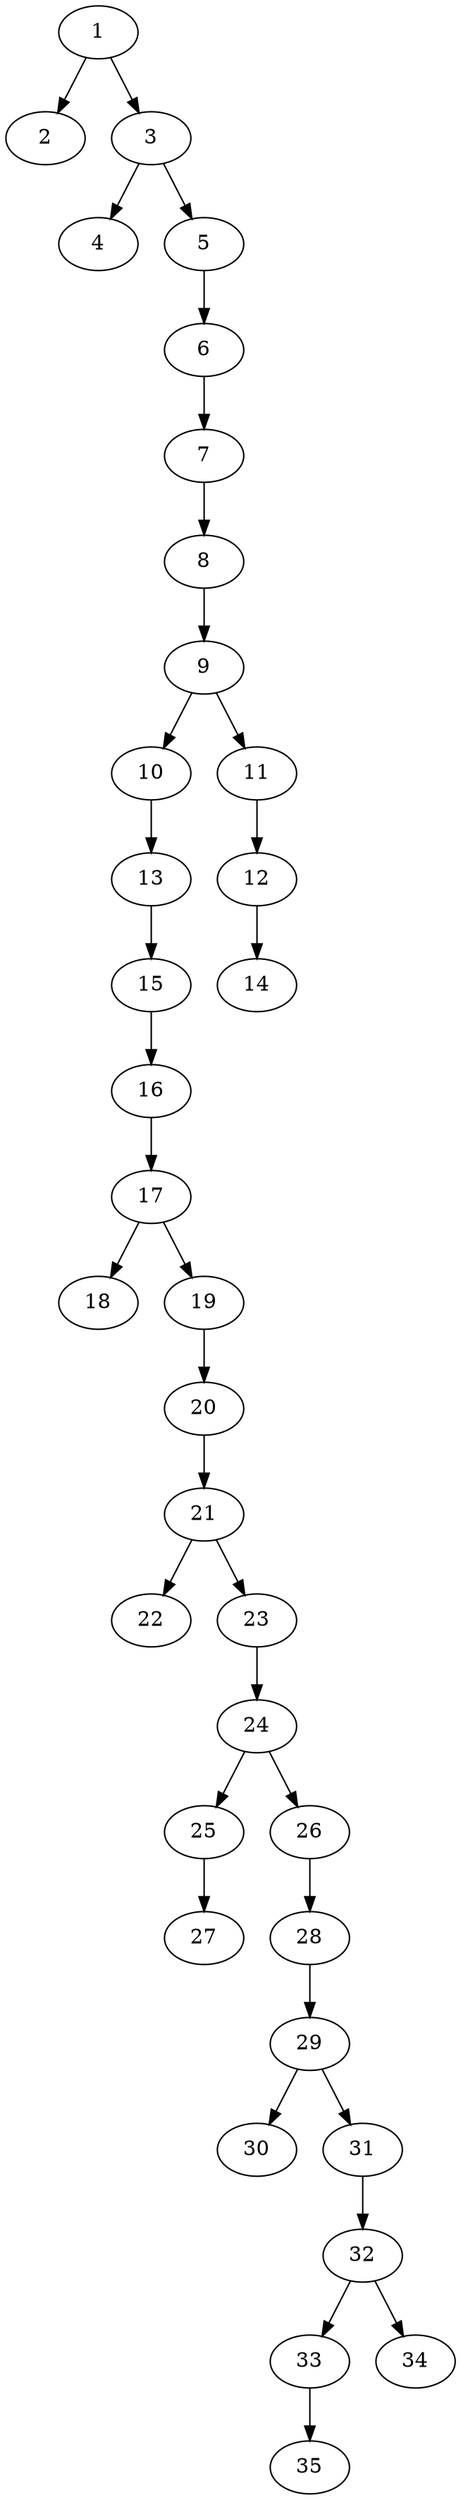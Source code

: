 // DAG automatically generated by daggen at Thu Oct  3 14:05:38 2019
// ./daggen --dot -n 35 --ccr 0.3 --fat 0.3 --regular 0.5 --density 0.5 --mindata 5242880 --maxdata 52428800 
digraph G {
  1 [size="57842347", alpha="0.14", expect_size="17352704"] 
  1 -> 2 [size ="17352704"]
  1 -> 3 [size ="17352704"]
  2 [size="20203520", alpha="0.13", expect_size="6061056"] 
  3 [size="169543680", alpha="0.13", expect_size="50863104"] 
  3 -> 4 [size ="50863104"]
  3 -> 5 [size ="50863104"]
  4 [size="156695893", alpha="0.18", expect_size="47008768"] 
  5 [size="77585067", alpha="0.16", expect_size="23275520"] 
  5 -> 6 [size ="23275520"]
  6 [size="25326933", alpha="0.17", expect_size="7598080"] 
  6 -> 7 [size ="7598080"]
  7 [size="63081813", alpha="0.02", expect_size="18924544"] 
  7 -> 8 [size ="18924544"]
  8 [size="69003947", alpha="0.02", expect_size="20701184"] 
  8 -> 9 [size ="20701184"]
  9 [size="38594560", alpha="0.08", expect_size="11578368"] 
  9 -> 10 [size ="11578368"]
  9 -> 11 [size ="11578368"]
  10 [size="130245973", alpha="0.06", expect_size="39073792"] 
  10 -> 13 [size ="39073792"]
  11 [size="118804480", alpha="0.18", expect_size="35641344"] 
  11 -> 12 [size ="35641344"]
  12 [size="74113707", alpha="0.17", expect_size="22234112"] 
  12 -> 14 [size ="22234112"]
  13 [size="18926933", alpha="0.04", expect_size="5678080"] 
  13 -> 15 [size ="5678080"]
  14 [size="120808107", alpha="0.19", expect_size="36242432"] 
  15 [size="107134293", alpha="0.15", expect_size="32140288"] 
  15 -> 16 [size ="32140288"]
  16 [size="75700907", alpha="0.06", expect_size="22710272"] 
  16 -> 17 [size ="22710272"]
  17 [size="55251627", alpha="0.12", expect_size="16575488"] 
  17 -> 18 [size ="16575488"]
  17 -> 19 [size ="16575488"]
  18 [size="67891200", alpha="0.13", expect_size="20367360"] 
  19 [size="87323307", alpha="0.11", expect_size="26196992"] 
  19 -> 20 [size ="26196992"]
  20 [size="153337173", alpha="0.12", expect_size="46001152"] 
  20 -> 21 [size ="46001152"]
  21 [size="44260693", alpha="0.19", expect_size="13278208"] 
  21 -> 22 [size ="13278208"]
  21 -> 23 [size ="13278208"]
  22 [size="27217920", alpha="0.06", expect_size="8165376"] 
  23 [size="160617813", alpha="0.12", expect_size="48185344"] 
  23 -> 24 [size ="48185344"]
  24 [size="35321173", alpha="0.16", expect_size="10596352"] 
  24 -> 25 [size ="10596352"]
  24 -> 26 [size ="10596352"]
  25 [size="23749973", alpha="0.08", expect_size="7124992"] 
  25 -> 27 [size ="7124992"]
  26 [size="142295040", alpha="0.01", expect_size="42688512"] 
  26 -> 28 [size ="42688512"]
  27 [size="31709867", alpha="0.19", expect_size="9512960"] 
  28 [size="128378880", alpha="0.04", expect_size="38513664"] 
  28 -> 29 [size ="38513664"]
  29 [size="73929387", alpha="0.12", expect_size="22178816"] 
  29 -> 30 [size ="22178816"]
  29 -> 31 [size ="22178816"]
  30 [size="157235200", alpha="0.14", expect_size="47170560"] 
  31 [size="95266133", alpha="0.09", expect_size="28579840"] 
  31 -> 32 [size ="28579840"]
  32 [size="85674667", alpha="0.11", expect_size="25702400"] 
  32 -> 33 [size ="25702400"]
  32 -> 34 [size ="25702400"]
  33 [size="131191467", alpha="0.13", expect_size="39357440"] 
  33 -> 35 [size ="39357440"]
  34 [size="69311147", alpha="0.09", expect_size="20793344"] 
  35 [size="39256747", alpha="0.16", expect_size="11777024"] 
}
